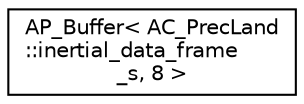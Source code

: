 digraph "Graphical Class Hierarchy"
{
 // INTERACTIVE_SVG=YES
  edge [fontname="Helvetica",fontsize="10",labelfontname="Helvetica",labelfontsize="10"];
  node [fontname="Helvetica",fontsize="10",shape=record];
  rankdir="LR";
  Node1 [label="AP_Buffer\< AC_PrecLand\l::inertial_data_frame\l_s, 8 \>",height=0.2,width=0.4,color="black", fillcolor="white", style="filled",URL="$classAP__Buffer.html"];
}

